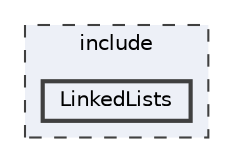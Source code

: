 digraph "include/LinkedLists"
{
 // LATEX_PDF_SIZE
  bgcolor="transparent";
  edge [fontname=Helvetica,fontsize=10,labelfontname=Helvetica,labelfontsize=10];
  node [fontname=Helvetica,fontsize=10,shape=box,height=0.2,width=0.4];
  compound=true
  subgraph clusterdir_d44c64559bbebec7f509842c48db8b23 {
    graph [ bgcolor="#edf0f7", pencolor="grey25", label="include", fontname=Helvetica,fontsize=10 style="filled,dashed", URL="dir_d44c64559bbebec7f509842c48db8b23.html",tooltip=""]
  dir_0b7093ec06236a35401a97f898b95faa [label="LinkedLists", fillcolor="#edf0f7", color="grey25", style="filled,bold", URL="dir_0b7093ec06236a35401a97f898b95faa.html",tooltip=""];
  }
}
